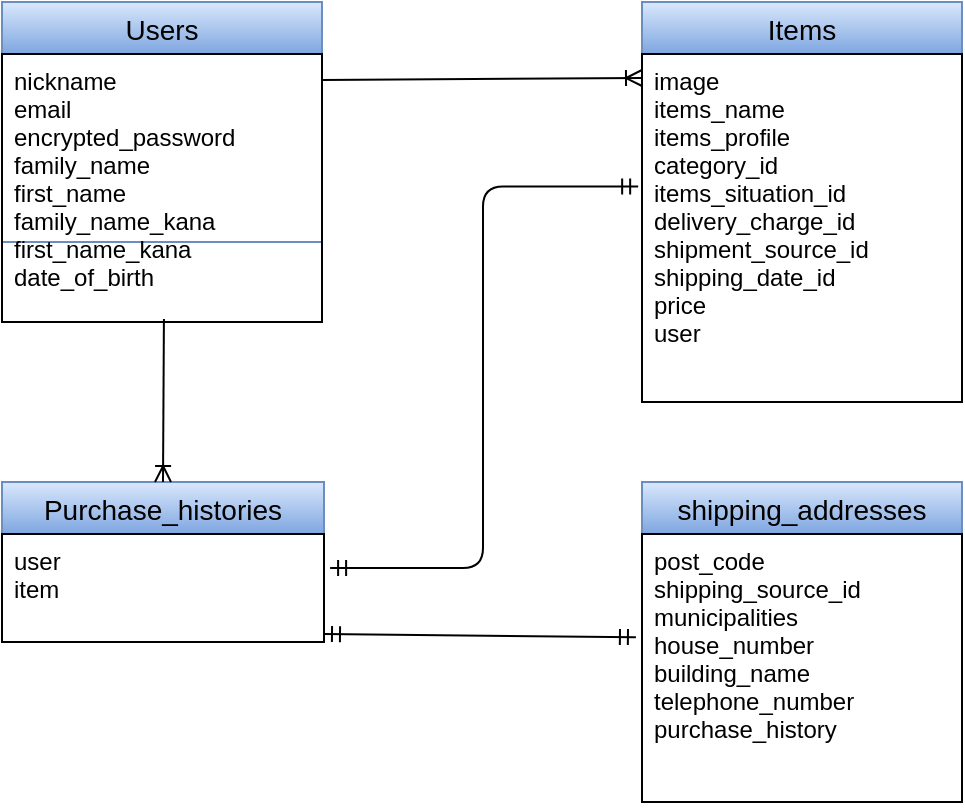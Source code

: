 <mxfile>
    <diagram id="BT7h4oshe6Ed43nigprt" name="ページ1">
        <mxGraphModel dx="710" dy="680" grid="1" gridSize="10" guides="1" tooltips="1" connect="1" arrows="1" fold="1" page="1" pageScale="1" pageWidth="827" pageHeight="1169" background="#ffffff" math="0" shadow="0">
            <root>
                <object label="" id="OF0Lugsiy3cNjsQ0Mm0h-0">
                    <mxCell/>
                </object>
                <mxCell id="OF0Lugsiy3cNjsQ0Mm0h-1" parent="OF0Lugsiy3cNjsQ0Mm0h-0"/>
                <mxCell id="XjQz6ho0_zj9WpOpdpan-0" value="Users" style="swimlane;fontStyle=0;childLayout=stackLayout;horizontal=1;startSize=26;horizontalStack=0;resizeParent=1;resizeParentMax=0;resizeLast=0;collapsible=1;marginBottom=0;align=center;fontSize=14;fillColor=#dae8fc;strokeColor=#6c8ebf;gradientColor=#7ea6e0;fontColor=#000000;" parent="OF0Lugsiy3cNjsQ0Mm0h-1" vertex="1">
                    <mxGeometry x="40" y="80" width="160" height="120" as="geometry"/>
                </mxCell>
                <mxCell id="XjQz6ho0_zj9WpOpdpan-1" value="Purchase_histories" style="swimlane;fontStyle=0;childLayout=stackLayout;horizontal=1;startSize=26;horizontalStack=0;resizeParent=1;resizeParentMax=0;resizeLast=0;collapsible=1;marginBottom=0;align=center;fontSize=14;fillColor=#dae8fc;strokeColor=#6c8ebf;gradientColor=#7ea6e0;fontColor=#000000;" parent="OF0Lugsiy3cNjsQ0Mm0h-1" vertex="1">
                    <mxGeometry x="40" y="320" width="161" height="80" as="geometry"/>
                </mxCell>
                <mxCell id="XjQz6ho0_zj9WpOpdpan-2" value="user&#10;item" style="text;fillColor=none;spacingLeft=4;spacingRight=4;overflow=hidden;rotatable=0;points=[[0,0.5],[1,0.5]];portConstraint=eastwest;fontSize=12;fontColor=#000000;labelBorderColor=none;strokeColor=#000000;" parent="XjQz6ho0_zj9WpOpdpan-1" vertex="1">
                    <mxGeometry y="26" width="161" height="54" as="geometry"/>
                </mxCell>
                <mxCell id="XjQz6ho0_zj9WpOpdpan-3" value="Items" style="swimlane;fontStyle=0;childLayout=stackLayout;horizontal=1;startSize=26;horizontalStack=0;resizeParent=1;resizeParentMax=0;resizeLast=0;collapsible=1;marginBottom=0;align=center;fontSize=14;gradientColor=#7ea6e0;fillColor=#dae8fc;strokeColor=#6c8ebf;fontColor=#000000;" parent="OF0Lugsiy3cNjsQ0Mm0h-1" vertex="1">
                    <mxGeometry x="360" y="80" width="160" height="200" as="geometry"/>
                </mxCell>
                <mxCell id="XjQz6ho0_zj9WpOpdpan-4" value="image&#10;items_name&#10;items_profile&#10;category_id&#10;items_situation_id&#10;delivery_charge_id&#10;shipment_source_id&#10;shipping_date_id&#10;price&#10;user" style="text;fillColor=none;spacingLeft=4;spacingRight=4;overflow=hidden;rotatable=0;points=[[0,0.5],[1,0.5]];portConstraint=eastwest;fontSize=12;fontColor=#000000;labelBorderColor=none;strokeColor=#000000;" parent="XjQz6ho0_zj9WpOpdpan-3" vertex="1">
                    <mxGeometry y="26" width="160" height="174" as="geometry"/>
                </mxCell>
                <mxCell id="XjQz6ho0_zj9WpOpdpan-5" value="shipping_addresses" style="swimlane;fontStyle=0;childLayout=stackLayout;horizontal=1;startSize=26;horizontalStack=0;resizeParent=1;resizeParentMax=0;resizeLast=0;collapsible=1;marginBottom=0;align=center;fontSize=14;gradientColor=#7ea6e0;fillColor=#dae8fc;strokeColor=#6c8ebf;fontColor=#000000;" parent="OF0Lugsiy3cNjsQ0Mm0h-1" vertex="1">
                    <mxGeometry x="360" y="320" width="160" height="160" as="geometry"/>
                </mxCell>
                <mxCell id="XjQz6ho0_zj9WpOpdpan-6" value="post_code&#10;shipping_source_id&#10;municipalities&#10;house_number&#10;building_name&#10;telephone_number&#10;purchase_history" style="text;fillColor=none;spacingLeft=4;spacingRight=4;overflow=hidden;rotatable=0;points=[[0,0.5],[1,0.5]];portConstraint=eastwest;fontSize=12;fontColor=#000000;labelBorderColor=none;strokeColor=#000000;" parent="XjQz6ho0_zj9WpOpdpan-5" vertex="1">
                    <mxGeometry y="26" width="160" height="134" as="geometry"/>
                </mxCell>
                <mxCell id="XjQz6ho0_zj9WpOpdpan-7" value="" style="fontSize=12;html=1;endArrow=ERoneToMany;strokeColor=#000000;entryX=0.5;entryY=0;entryDx=0;entryDy=0;exitX=0.506;exitY=0.989;exitDx=0;exitDy=0;exitPerimeter=0;" parent="OF0Lugsiy3cNjsQ0Mm0h-1" source="XjQz6ho0_zj9WpOpdpan-10" target="XjQz6ho0_zj9WpOpdpan-1" edge="1">
                    <mxGeometry width="100" height="100" relative="1" as="geometry">
                        <mxPoint x="120" y="210" as="sourcePoint"/>
                        <mxPoint x="430" y="260" as="targetPoint"/>
                    </mxGeometry>
                </mxCell>
                <mxCell id="XjQz6ho0_zj9WpOpdpan-8" value="" style="fontSize=12;html=1;endArrow=ERoneToMany;strokeColor=#000000;exitX=1;exitY=0.097;exitDx=0;exitDy=0;exitPerimeter=0;entryX=0;entryY=0.069;entryDx=0;entryDy=0;entryPerimeter=0;" parent="OF0Lugsiy3cNjsQ0Mm0h-1" source="XjQz6ho0_zj9WpOpdpan-10" target="XjQz6ho0_zj9WpOpdpan-4" edge="1">
                    <mxGeometry width="100" height="100" relative="1" as="geometry">
                        <mxPoint x="200" y="119" as="sourcePoint"/>
                        <mxPoint x="390" y="50" as="targetPoint"/>
                    </mxGeometry>
                </mxCell>
                <mxCell id="XjQz6ho0_zj9WpOpdpan-9" value="" style="fontSize=12;html=1;endArrow=ERmandOne;startArrow=ERmandOne;strokeColor=#000000;exitX=1;exitY=0.926;exitDx=0;exitDy=0;exitPerimeter=0;entryX=-0.019;entryY=0.385;entryDx=0;entryDy=0;entryPerimeter=0;" parent="OF0Lugsiy3cNjsQ0Mm0h-1" source="XjQz6ho0_zj9WpOpdpan-2" target="XjQz6ho0_zj9WpOpdpan-6" edge="1">
                    <mxGeometry width="100" height="100" relative="1" as="geometry">
                        <mxPoint x="330" y="360" as="sourcePoint"/>
                        <mxPoint x="240" y="490" as="targetPoint"/>
                    </mxGeometry>
                </mxCell>
                <mxCell id="XjQz6ho0_zj9WpOpdpan-10" value="nickname&#10;email&#10;encrypted_password&#10;family_name&#10;first_name&#10;family_name_kana&#10;first_name_kana&#10;date_of_birth" style="text;fillColor=none;spacingLeft=4;spacingRight=4;overflow=hidden;rotatable=0;points=[[0,0.5],[1,0.5]];portConstraint=eastwest;fontSize=12;fontColor=#000000;labelBorderColor=none;strokeColor=#000000;" parent="OF0Lugsiy3cNjsQ0Mm0h-1" vertex="1">
                    <mxGeometry x="40" y="106" width="160" height="134" as="geometry"/>
                </mxCell>
                <mxCell id="XjQz6ho0_zj9WpOpdpan-11" value="" style="edgeStyle=orthogonalEdgeStyle;fontSize=12;html=1;endArrow=ERmandOne;startArrow=ERmandOne;strokeColor=#000000;exitX=1.019;exitY=0.315;exitDx=0;exitDy=0;exitPerimeter=0;entryX=-0.012;entryY=0.381;entryDx=0;entryDy=0;entryPerimeter=0;" parent="OF0Lugsiy3cNjsQ0Mm0h-1" source="XjQz6ho0_zj9WpOpdpan-2" target="XjQz6ho0_zj9WpOpdpan-4" edge="1">
                    <mxGeometry width="100" height="100" relative="1" as="geometry">
                        <mxPoint x="180" y="380" as="sourcePoint"/>
                        <mxPoint x="280" y="150" as="targetPoint"/>
                    </mxGeometry>
                </mxCell>
            </root>
        </mxGraphModel>
    </diagram>
</mxfile>